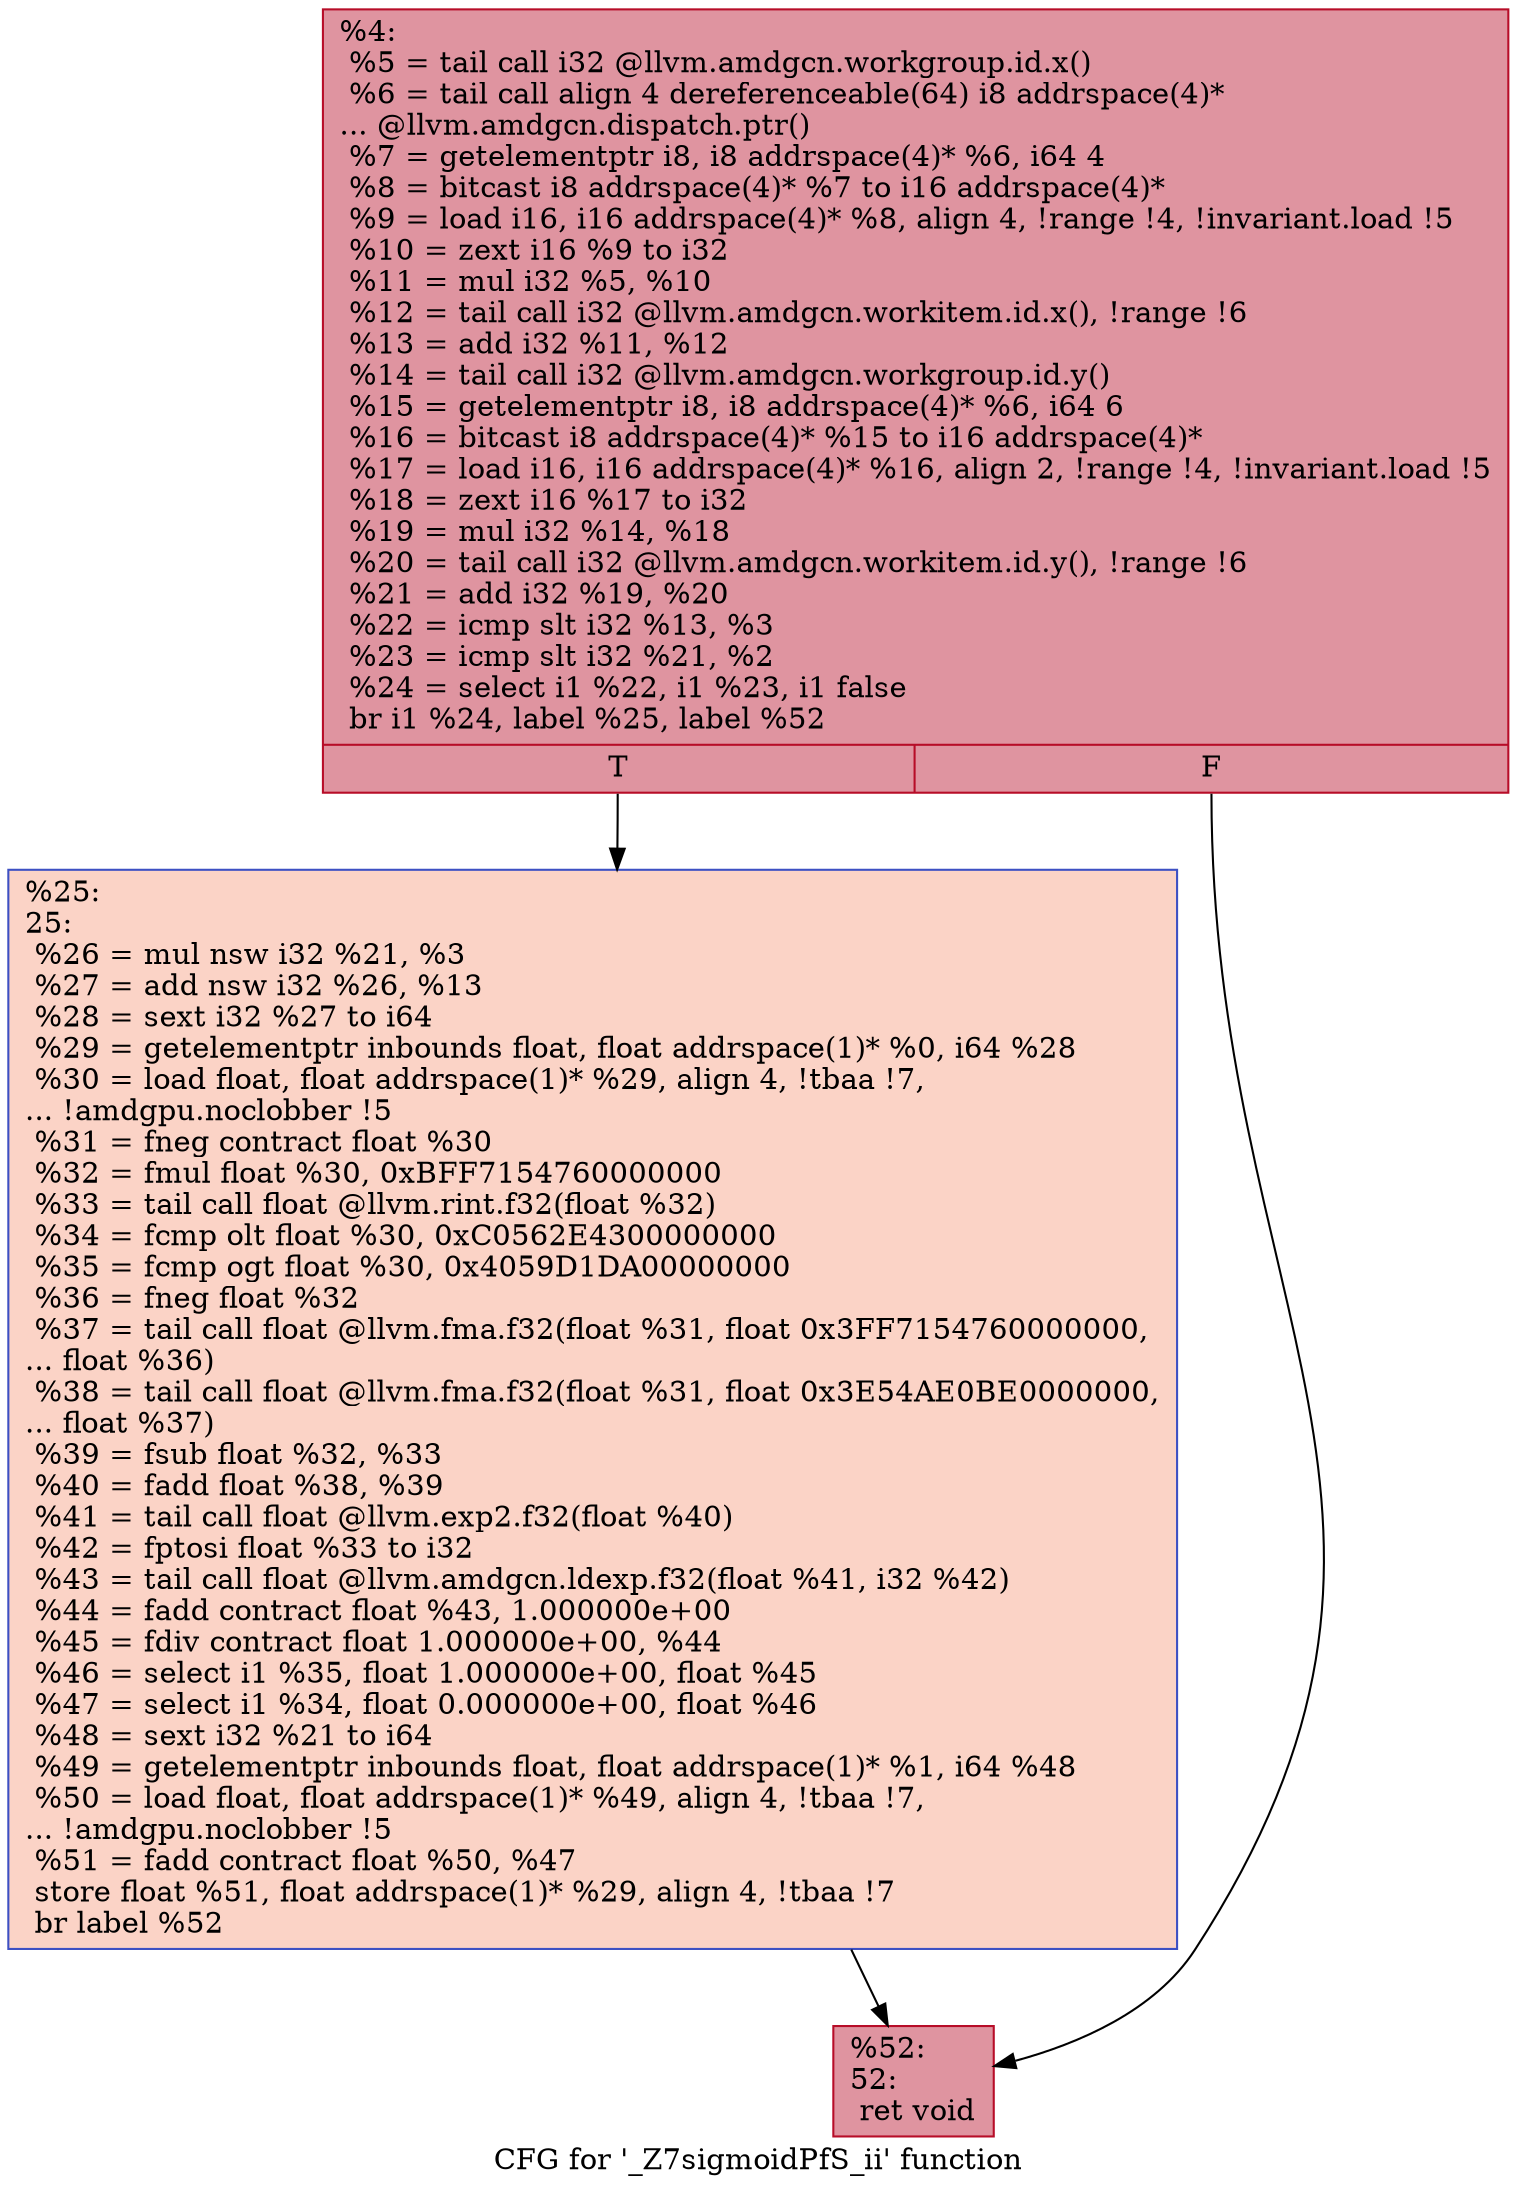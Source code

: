 digraph "CFG for '_Z7sigmoidPfS_ii' function" {
	label="CFG for '_Z7sigmoidPfS_ii' function";

	Node0x4f3e930 [shape=record,color="#b70d28ff", style=filled, fillcolor="#b70d2870",label="{%4:\l  %5 = tail call i32 @llvm.amdgcn.workgroup.id.x()\l  %6 = tail call align 4 dereferenceable(64) i8 addrspace(4)*\l... @llvm.amdgcn.dispatch.ptr()\l  %7 = getelementptr i8, i8 addrspace(4)* %6, i64 4\l  %8 = bitcast i8 addrspace(4)* %7 to i16 addrspace(4)*\l  %9 = load i16, i16 addrspace(4)* %8, align 4, !range !4, !invariant.load !5\l  %10 = zext i16 %9 to i32\l  %11 = mul i32 %5, %10\l  %12 = tail call i32 @llvm.amdgcn.workitem.id.x(), !range !6\l  %13 = add i32 %11, %12\l  %14 = tail call i32 @llvm.amdgcn.workgroup.id.y()\l  %15 = getelementptr i8, i8 addrspace(4)* %6, i64 6\l  %16 = bitcast i8 addrspace(4)* %15 to i16 addrspace(4)*\l  %17 = load i16, i16 addrspace(4)* %16, align 2, !range !4, !invariant.load !5\l  %18 = zext i16 %17 to i32\l  %19 = mul i32 %14, %18\l  %20 = tail call i32 @llvm.amdgcn.workitem.id.y(), !range !6\l  %21 = add i32 %19, %20\l  %22 = icmp slt i32 %13, %3\l  %23 = icmp slt i32 %21, %2\l  %24 = select i1 %22, i1 %23, i1 false\l  br i1 %24, label %25, label %52\l|{<s0>T|<s1>F}}"];
	Node0x4f3e930:s0 -> Node0x4f423d0;
	Node0x4f3e930:s1 -> Node0x4f42460;
	Node0x4f423d0 [shape=record,color="#3d50c3ff", style=filled, fillcolor="#f59c7d70",label="{%25:\l25:                                               \l  %26 = mul nsw i32 %21, %3\l  %27 = add nsw i32 %26, %13\l  %28 = sext i32 %27 to i64\l  %29 = getelementptr inbounds float, float addrspace(1)* %0, i64 %28\l  %30 = load float, float addrspace(1)* %29, align 4, !tbaa !7,\l... !amdgpu.noclobber !5\l  %31 = fneg contract float %30\l  %32 = fmul float %30, 0xBFF7154760000000\l  %33 = tail call float @llvm.rint.f32(float %32)\l  %34 = fcmp olt float %30, 0xC0562E4300000000\l  %35 = fcmp ogt float %30, 0x4059D1DA00000000\l  %36 = fneg float %32\l  %37 = tail call float @llvm.fma.f32(float %31, float 0x3FF7154760000000,\l... float %36)\l  %38 = tail call float @llvm.fma.f32(float %31, float 0x3E54AE0BE0000000,\l... float %37)\l  %39 = fsub float %32, %33\l  %40 = fadd float %38, %39\l  %41 = tail call float @llvm.exp2.f32(float %40)\l  %42 = fptosi float %33 to i32\l  %43 = tail call float @llvm.amdgcn.ldexp.f32(float %41, i32 %42)\l  %44 = fadd contract float %43, 1.000000e+00\l  %45 = fdiv contract float 1.000000e+00, %44\l  %46 = select i1 %35, float 1.000000e+00, float %45\l  %47 = select i1 %34, float 0.000000e+00, float %46\l  %48 = sext i32 %21 to i64\l  %49 = getelementptr inbounds float, float addrspace(1)* %1, i64 %48\l  %50 = load float, float addrspace(1)* %49, align 4, !tbaa !7,\l... !amdgpu.noclobber !5\l  %51 = fadd contract float %50, %47\l  store float %51, float addrspace(1)* %29, align 4, !tbaa !7\l  br label %52\l}"];
	Node0x4f423d0 -> Node0x4f42460;
	Node0x4f42460 [shape=record,color="#b70d28ff", style=filled, fillcolor="#b70d2870",label="{%52:\l52:                                               \l  ret void\l}"];
}
